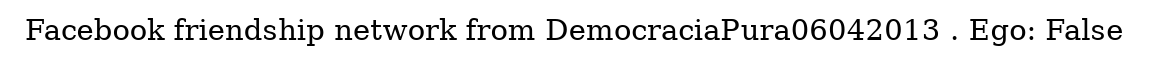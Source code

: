digraph  {
	graph [label="Facebook friendship network from DemocraciaPura06042013 . Ego: False"];
}
